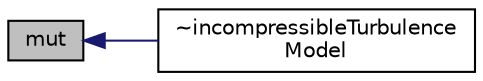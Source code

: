 digraph "mut"
{
  bgcolor="transparent";
  edge [fontname="Helvetica",fontsize="10",labelfontname="Helvetica",labelfontsize="10"];
  node [fontname="Helvetica",fontsize="10",shape=record];
  rankdir="LR";
  Node1 [label="mut",height=0.2,width=0.4,color="black", fillcolor="grey75", style="filled", fontcolor="black"];
  Node1 -> Node2 [dir="back",color="midnightblue",fontsize="10",style="solid",fontname="Helvetica"];
  Node2 [label="~incompressibleTurbulence\lModel",height=0.2,width=0.4,color="black",URL="$a01050.html#a70aff5daa86552bace9729efe923225f",tooltip="Destructor. "];
}
